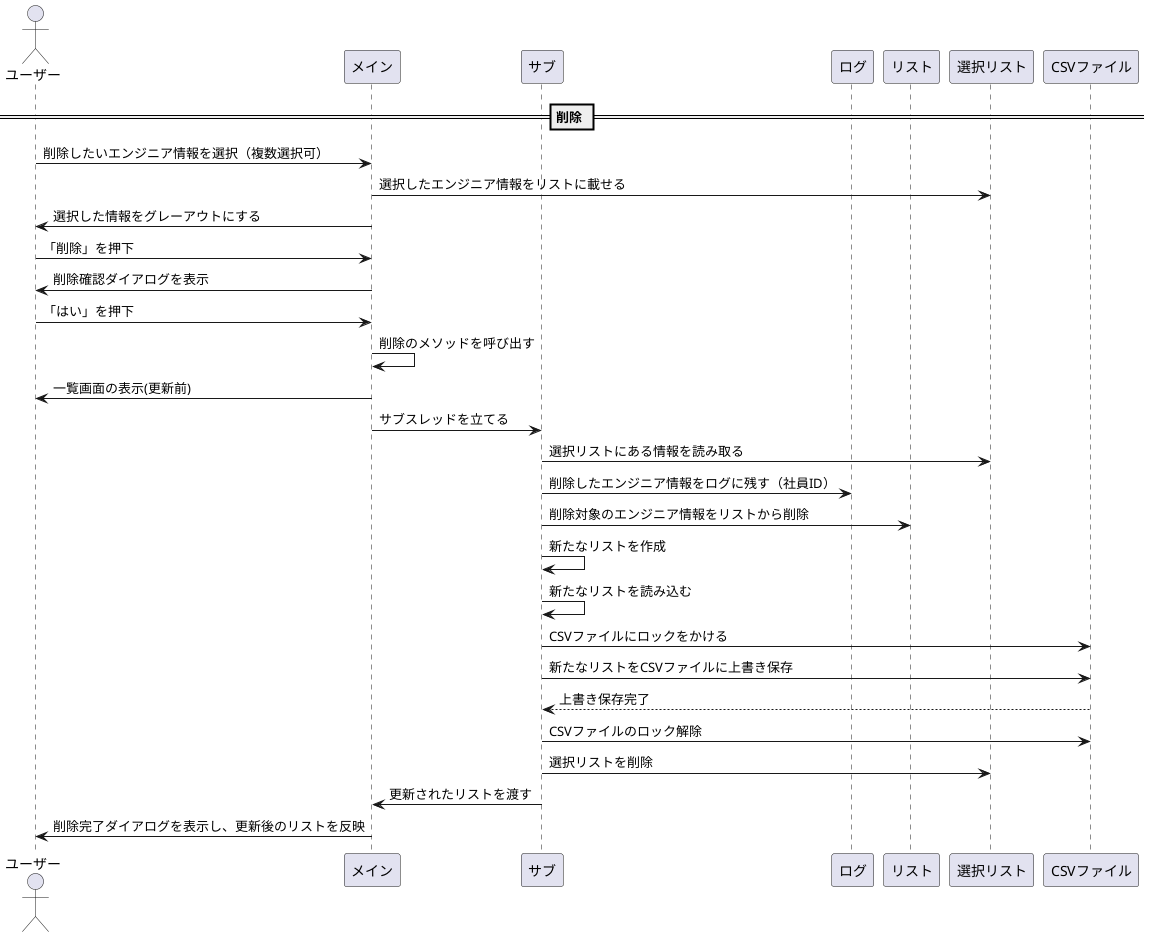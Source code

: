@startuml
actor ユーザー
participant メイン
participant サブ
participant ログ
participant リスト
participant 選択リスト
participant CSVファイル

== 削除 ==

ユーザー -> メイン : 削除したいエンジニア情報を選択（複数選択可）
メイン->選択リスト : 選択したエンジニア情報をリストに載せる
メイン -> ユーザー : 選択した情報をグレーアウトにする
ユーザー -> メイン : 「削除」を押下
メイン -> ユーザー : 削除確認ダイアログを表示
ユーザー -> メイン : 「はい」を押下
メイン -> メイン : 削除のメソッドを呼び出す
メイン -> ユーザー : 一覧画面の表示(更新前)
メイン -> サブ : サブスレッドを立てる

サブ->選択リスト : 選択リストにある情報を読み取る
サブ -> ログ : 削除したエンジニア情報をログに残す（社員ID）
サブ -> リスト : 削除対象のエンジニア情報をリストから削除
サブ -> サブ : 新たなリストを作成
サブ -> サブ : 新たなリストを読み込む
サブ -> CSVファイル : CSVファイルにロックをかける
サブ -> CSVファイル : 新たなリストをCSVファイルに上書き保存
CSVファイル --> サブ : 上書き保存完了
サブ -> CSVファイル : CSVファイルのロック解除
サブ->選択リスト : 選択リストを削除
サブ -> メイン : 更新されたリストを渡す
メイン -> ユーザー : 削除完了ダイアログを表示し、更新後のリストを反映

@enduml